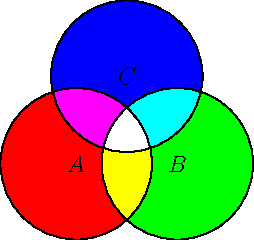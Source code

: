 size(0,120);

pen colour1=red;
pen colour2=green;
pen colour3=blue;

pair z0=(0,0);
pair z1=(-1,0);
pair z2=(1,0);
pair z3=(0,sqrt(3));

real r=1.5;

path c1=circle(z1,r);
path c2=circle(z2,r);
path c3=circle(z3,r);

fill(c1,colour1);
fill(c2,colour2);
fill(c3,colour3);

picture intersection12;
fill(intersection12,c1,colour1+colour2);
clip(intersection12,c2);

picture intersection23;
fill(intersection23,c2,colour2+colour3);
clip(intersection23,c3);

picture intersection13;
fill(intersection13,c1,colour1+colour3);
clip(intersection13,c3);

picture intersection123;
fill(intersection123,c1,colour1+colour2+colour3);
clip(intersection123,c2);
clip(intersection123,c3);

add(intersection12);
add(intersection23);
add(intersection13);
add(intersection123);

draw(c1);
draw(c2);
draw(c3);

label("$A$",z1);
label("$B$",z2);
label("$C$",z3);


